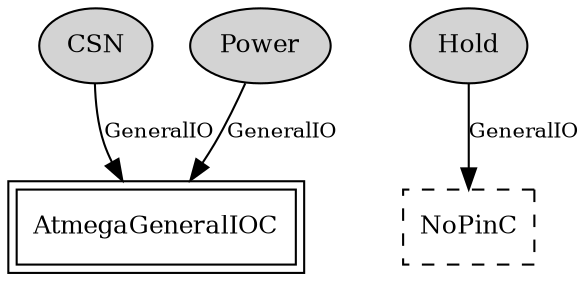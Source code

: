digraph "tos.platforms.ucmini.chips.stm25p.HplStm25pPinsC" {
  n0x404b12f0 [shape=ellipse, style=filled, label="CSN", fontsize=12];
  "AtmegaGeneralIOC" [fontsize=12, shape=box,peripheries=2, URL="../chtml/tos.chips.atm128rfa1.pins.AtmegaGeneralIOC.html"];
  n0x404b1cf8 [shape=ellipse, style=filled, label="Hold", fontsize=12];
  "HplStm25pPinsC.NoPinC" [fontsize=12, shape=box, style=dashed, label="NoPinC", URL="../chtml/tos.system.NoPinC.html"];
  n0x404b0768 [shape=ellipse, style=filled, label="Power", fontsize=12];
  "AtmegaGeneralIOC" [fontsize=12, shape=box,peripheries=2, URL="../chtml/tos.chips.atm128rfa1.pins.AtmegaGeneralIOC.html"];
  "n0x404b12f0" -> "AtmegaGeneralIOC" [label="GeneralIO", URL="../ihtml/tos.interfaces.GeneralIO.html", fontsize=10];
  "n0x404b1cf8" -> "HplStm25pPinsC.NoPinC" [label="GeneralIO", URL="../ihtml/tos.interfaces.GeneralIO.html", fontsize=10];
  "n0x404b0768" -> "AtmegaGeneralIOC" [label="GeneralIO", URL="../ihtml/tos.interfaces.GeneralIO.html", fontsize=10];
}

